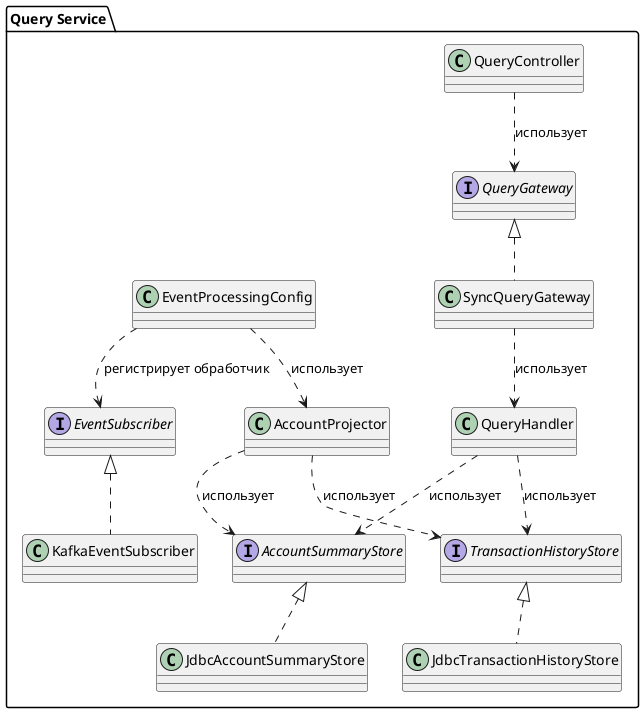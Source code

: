 @startuml
package "Query Service" {
    class QueryController

    interface QueryGateway

    class SyncQueryGateway

    class QueryHandler

    interface AccountSummaryStore

    class JdbcAccountSummaryStore

    interface TransactionHistoryStore

    class JdbcTransactionHistoryStore

    interface EventSubscriber

    class KafkaEventSubscriber

    class AccountProjector

    QueryController ..> QueryGateway : использует
    QueryGateway <|.. SyncQueryGateway
    SyncQueryGateway ..> QueryHandler : использует

    QueryHandler ..> AccountSummaryStore : использует
    QueryHandler ..> TransactionHistoryStore : использует

    AccountSummaryStore <|.. JdbcAccountSummaryStore
    TransactionHistoryStore <|.. JdbcTransactionHistoryStore

    EventSubscriber <|.. KafkaEventSubscriber
    EventProcessingConfig ..> EventSubscriber : регистрирует обработчик
    EventProcessingConfig ..> AccountProjector : использует

    AccountProjector ..> AccountSummaryStore : использует
    AccountProjector ..> TransactionHistoryStore : использует
}
@enduml
